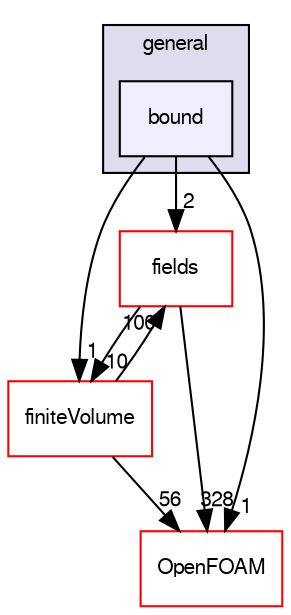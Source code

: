 digraph "src/finiteVolume/cfdTools/general/bound" {
  bgcolor=transparent;
  compound=true
  node [ fontsize="10", fontname="FreeSans"];
  edge [ labelfontsize="10", labelfontname="FreeSans"];
  subgraph clusterdir_c5259e3096ae0265e0b8b287024f0a94 {
    graph [ bgcolor="#ddddee", pencolor="black", label="general" fontname="FreeSans", fontsize="10", URL="dir_c5259e3096ae0265e0b8b287024f0a94.html"]
  dir_4a7273c9c965c9f66ec9d283e8c390ec [shape=box, label="bound", style="filled", fillcolor="#eeeeff", pencolor="black", URL="dir_4a7273c9c965c9f66ec9d283e8c390ec.html"];
  }
  dir_25ab4a83a983f7bb7a38b7f63bb141b7 [shape=box label="fields" color="red" URL="dir_25ab4a83a983f7bb7a38b7f63bb141b7.html"];
  dir_2ea871e4defbdbd60808750cae643c63 [shape=box label="finiteVolume" color="red" URL="dir_2ea871e4defbdbd60808750cae643c63.html"];
  dir_c5473ff19b20e6ec4dfe5c310b3778a8 [shape=box label="OpenFOAM" color="red" URL="dir_c5473ff19b20e6ec4dfe5c310b3778a8.html"];
  dir_25ab4a83a983f7bb7a38b7f63bb141b7->dir_2ea871e4defbdbd60808750cae643c63 [headlabel="10", labeldistance=1.5 headhref="dir_000763_000884.html"];
  dir_25ab4a83a983f7bb7a38b7f63bb141b7->dir_c5473ff19b20e6ec4dfe5c310b3778a8 [headlabel="328", labeldistance=1.5 headhref="dir_000763_001706.html"];
  dir_2ea871e4defbdbd60808750cae643c63->dir_25ab4a83a983f7bb7a38b7f63bb141b7 [headlabel="100", labeldistance=1.5 headhref="dir_000884_000763.html"];
  dir_2ea871e4defbdbd60808750cae643c63->dir_c5473ff19b20e6ec4dfe5c310b3778a8 [headlabel="56", labeldistance=1.5 headhref="dir_000884_001706.html"];
  dir_4a7273c9c965c9f66ec9d283e8c390ec->dir_25ab4a83a983f7bb7a38b7f63bb141b7 [headlabel="2", labeldistance=1.5 headhref="dir_000732_000763.html"];
  dir_4a7273c9c965c9f66ec9d283e8c390ec->dir_2ea871e4defbdbd60808750cae643c63 [headlabel="1", labeldistance=1.5 headhref="dir_000732_000884.html"];
  dir_4a7273c9c965c9f66ec9d283e8c390ec->dir_c5473ff19b20e6ec4dfe5c310b3778a8 [headlabel="1", labeldistance=1.5 headhref="dir_000732_001706.html"];
}

